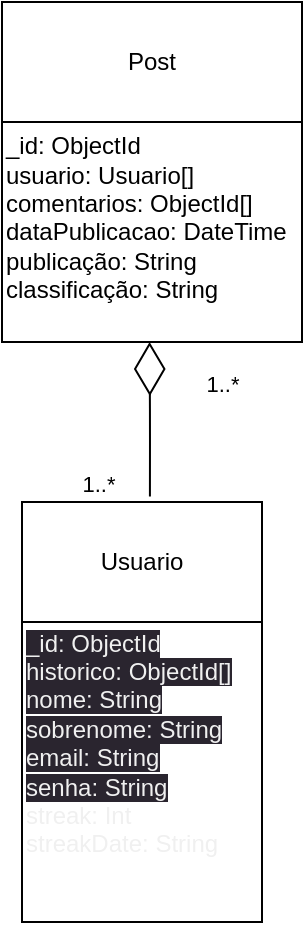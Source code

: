 <mxfile>
    <diagram id="WL8BF8jxlbgVsBW6uYVf" name="Page-1">
        <mxGraphModel dx="1637" dy="897" grid="1" gridSize="10" guides="1" tooltips="1" connect="1" arrows="1" fold="1" page="1" pageScale="1" pageWidth="850" pageHeight="1100" math="0" shadow="0">
            <root>
                <mxCell id="0"/>
                <mxCell id="1" parent="0"/>
                <mxCell id="2" value="Usuario" style="rounded=0;whiteSpace=wrap;html=1;" parent="1" vertex="1">
                    <mxGeometry x="410" y="640" width="120" height="60" as="geometry"/>
                </mxCell>
                <mxCell id="7" value="Post" style="rounded=0;whiteSpace=wrap;html=1;" parent="1" vertex="1">
                    <mxGeometry x="400" y="390" width="150" height="60" as="geometry"/>
                </mxCell>
                <mxCell id="8" value="&lt;span style=&quot;&quot;&gt;_id: ObjectId&lt;br&gt;usuario: Usuario[]&lt;br&gt;comentarios: ObjectId[]&lt;br&gt;&lt;/span&gt;&lt;div&gt;&lt;span style=&quot;background-color: initial;&quot;&gt;dataPublicacao: DateTime&lt;/span&gt;&lt;/div&gt;&lt;span style=&quot;&quot;&gt;publicação: String&lt;br&gt;classificação: String&lt;br&gt;&lt;br&gt;&lt;/span&gt;" style="rounded=0;whiteSpace=wrap;html=1;align=left;" parent="1" vertex="1">
                    <mxGeometry x="400" y="450" width="150" height="110" as="geometry"/>
                </mxCell>
                <mxCell id="28" value="&lt;span style=&quot;color: rgb(240, 240, 240); font-family: Helvetica; font-size: 12px; font-style: normal; font-variant-ligatures: normal; font-variant-caps: normal; font-weight: 400; letter-spacing: normal; orphans: 2; text-indent: 0px; text-transform: none; widows: 2; word-spacing: 0px; -webkit-text-stroke-width: 0px; background-color: rgb(42, 37, 47); text-decoration-thickness: initial; text-decoration-style: initial; text-decoration-color: initial; float: none; display: inline !important;&quot;&gt;_id: ObjectId&lt;br&gt;historico: ObjectId[]&lt;br&gt;&lt;span style=&quot;&quot;&gt;nome: String&lt;/span&gt;&lt;br style=&quot;padding: 0px; margin: 0px;&quot;&gt;&lt;span style=&quot;&quot;&gt;sobrenome: String&lt;/span&gt;&lt;br style=&quot;padding: 0px; margin: 0px;&quot;&gt;&lt;span style=&quot;&quot;&gt;email: String&lt;/span&gt;&lt;br style=&quot;padding: 0px; margin: 0px;&quot;&gt;&lt;span style=&quot;&quot;&gt;senha: String&lt;br&gt;&lt;/span&gt;&lt;div&gt;streak: Int&lt;br&gt;streakDate: String&lt;br&gt;&lt;/div&gt;&lt;div&gt;&lt;br&gt;&lt;/div&gt;&lt;br&gt;&lt;/span&gt;" style="rounded=0;whiteSpace=wrap;html=1;align=left;" parent="1" vertex="1">
                    <mxGeometry x="410" y="700" width="120" height="150" as="geometry"/>
                </mxCell>
                <mxCell id="34" value="" style="endArrow=diamondThin;endFill=0;endSize=24;html=1;edgeStyle=orthogonalEdgeStyle;exitX=0.533;exitY=-0.045;exitDx=0;exitDy=0;exitPerimeter=0;" parent="1" source="2" edge="1">
                    <mxGeometry width="160" relative="1" as="geometry">
                        <mxPoint x="473.8" y="620" as="sourcePoint"/>
                        <mxPoint x="473.8" y="560" as="targetPoint"/>
                        <Array as="points"/>
                    </mxGeometry>
                </mxCell>
                <mxCell id="35" value="1..*" style="edgeLabel;html=1;align=center;verticalAlign=middle;resizable=0;points=[];" parent="34" vertex="1" connectable="0">
                    <mxGeometry x="-0.293" y="1" relative="1" as="geometry">
                        <mxPoint x="-25" y="21" as="offset"/>
                    </mxGeometry>
                </mxCell>
                <mxCell id="36" value="1..*" style="edgeLabel;html=1;align=center;verticalAlign=middle;resizable=0;points=[];" parent="34" vertex="1" connectable="0">
                    <mxGeometry x="-0.472" relative="1" as="geometry">
                        <mxPoint x="36" y="-36" as="offset"/>
                    </mxGeometry>
                </mxCell>
            </root>
        </mxGraphModel>
    </diagram>
</mxfile>